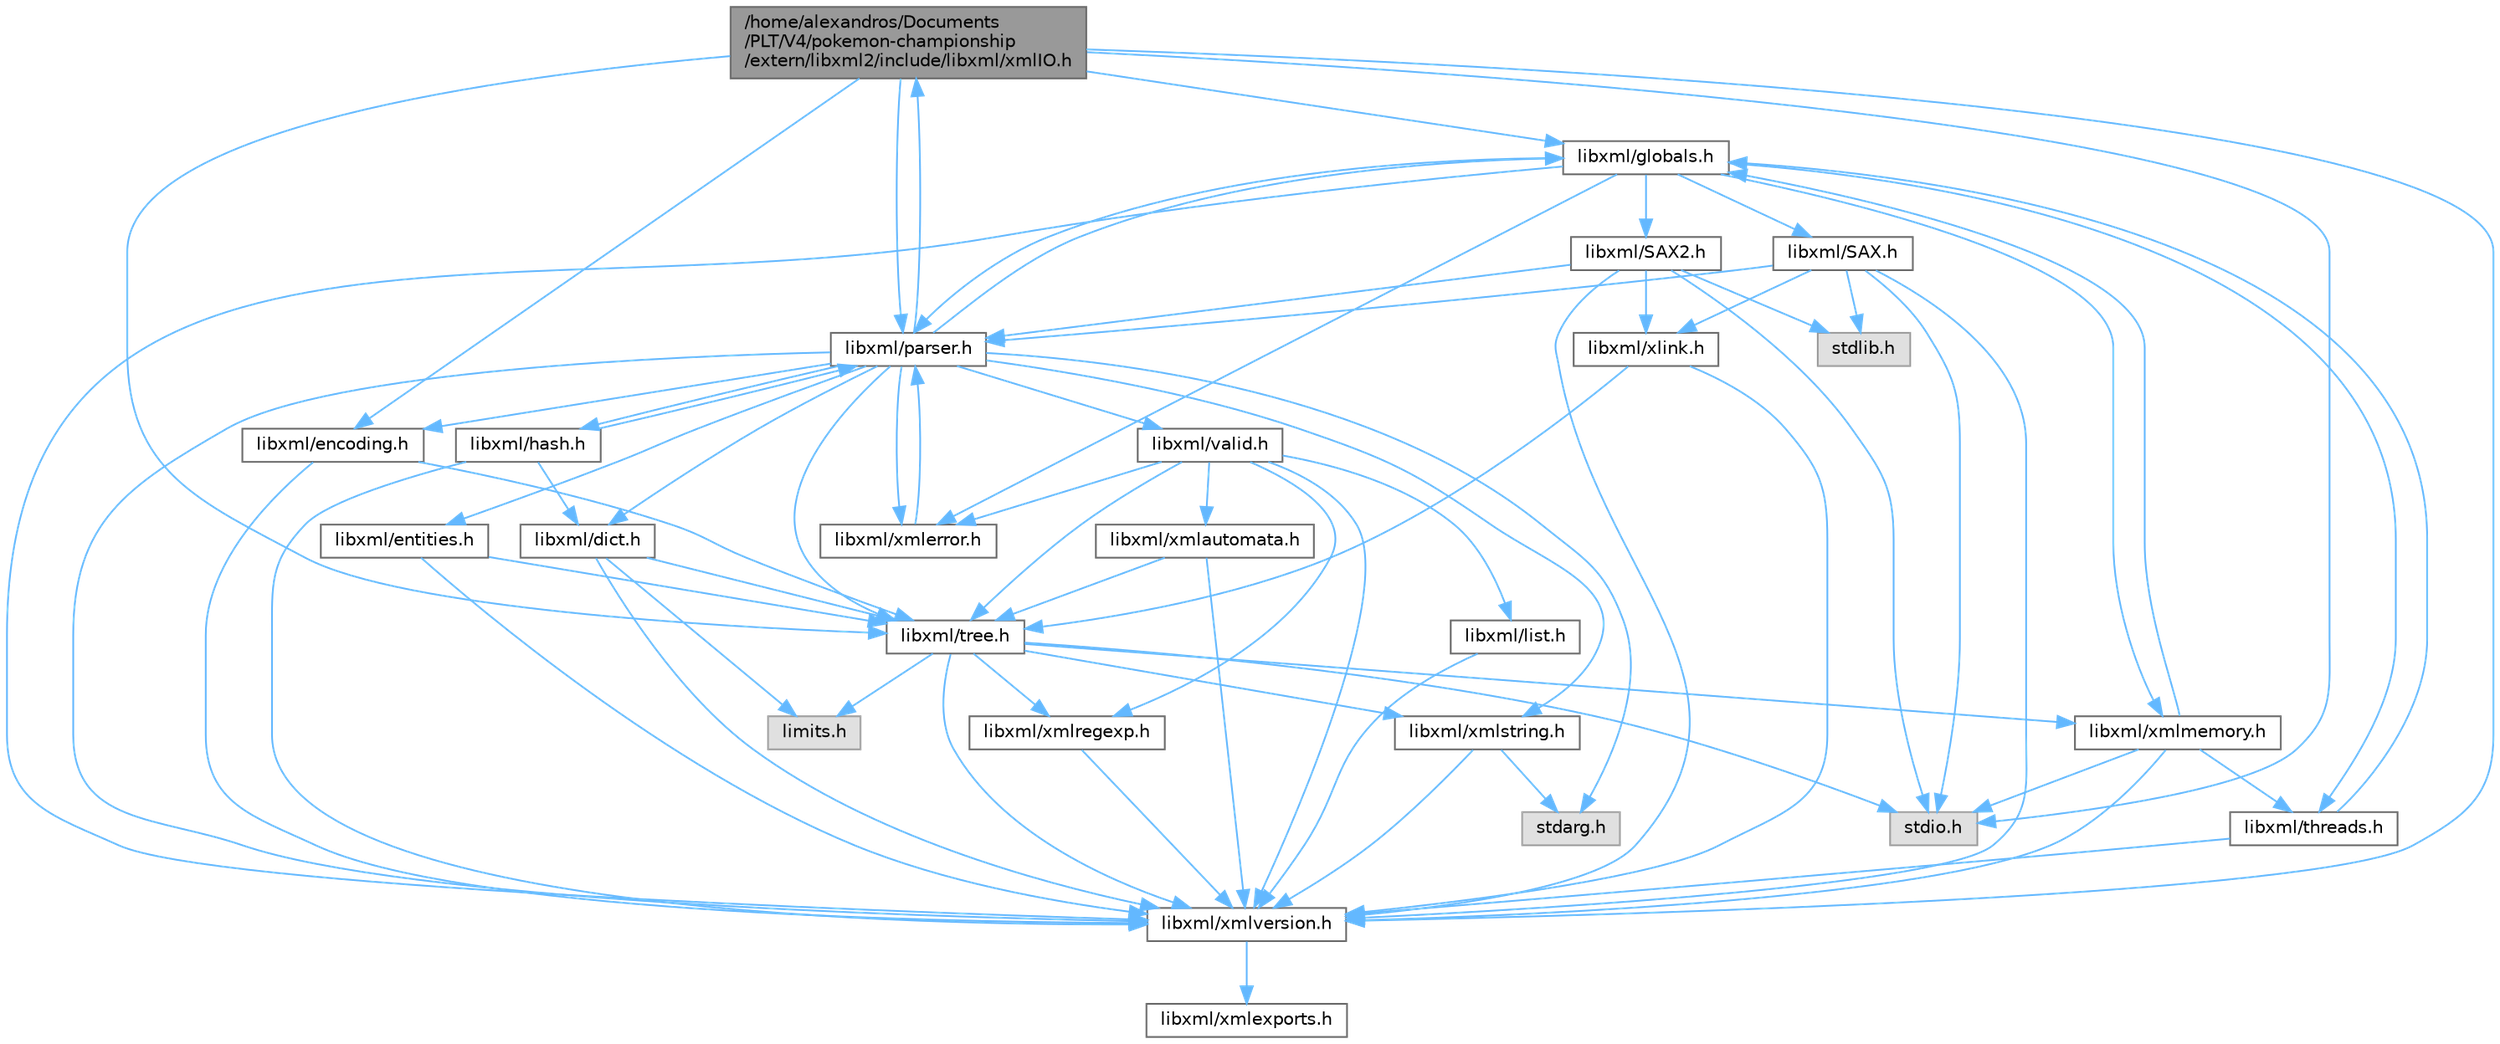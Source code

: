 digraph "/home/alexandros/Documents/PLT/V4/pokemon-championship/extern/libxml2/include/libxml/xmlIO.h"
{
 // LATEX_PDF_SIZE
  bgcolor="transparent";
  edge [fontname=Helvetica,fontsize=10,labelfontname=Helvetica,labelfontsize=10];
  node [fontname=Helvetica,fontsize=10,shape=box,height=0.2,width=0.4];
  Node1 [label="/home/alexandros/Documents\l/PLT/V4/pokemon-championship\l/extern/libxml2/include/libxml/xmlIO.h",height=0.2,width=0.4,color="gray40", fillcolor="grey60", style="filled", fontcolor="black",tooltip=" "];
  Node1 -> Node2 [color="steelblue1",style="solid"];
  Node2 [label="stdio.h",height=0.2,width=0.4,color="grey60", fillcolor="#E0E0E0", style="filled",tooltip=" "];
  Node1 -> Node3 [color="steelblue1",style="solid"];
  Node3 [label="libxml/xmlversion.h",height=0.2,width=0.4,color="grey40", fillcolor="white", style="filled",URL="$xmlversion_8h.html",tooltip=" "];
  Node3 -> Node4 [color="steelblue1",style="solid"];
  Node4 [label="libxml/xmlexports.h",height=0.2,width=0.4,color="grey40", fillcolor="white", style="filled",URL="$xmlexports_8h.html",tooltip=" "];
  Node1 -> Node5 [color="steelblue1",style="solid"];
  Node5 [label="libxml/globals.h",height=0.2,width=0.4,color="grey40", fillcolor="white", style="filled",URL="$globals_8h.html",tooltip=" "];
  Node5 -> Node3 [color="steelblue1",style="solid"];
  Node5 -> Node6 [color="steelblue1",style="solid"];
  Node6 [label="libxml/parser.h",height=0.2,width=0.4,color="grey40", fillcolor="white", style="filled",URL="$parser_8h.html",tooltip=" "];
  Node6 -> Node7 [color="steelblue1",style="solid"];
  Node7 [label="stdarg.h",height=0.2,width=0.4,color="grey60", fillcolor="#E0E0E0", style="filled",tooltip=" "];
  Node6 -> Node3 [color="steelblue1",style="solid"];
  Node6 -> Node8 [color="steelblue1",style="solid"];
  Node8 [label="libxml/tree.h",height=0.2,width=0.4,color="grey40", fillcolor="white", style="filled",URL="$tree_8h.html",tooltip=" "];
  Node8 -> Node2 [color="steelblue1",style="solid"];
  Node8 -> Node9 [color="steelblue1",style="solid"];
  Node9 [label="limits.h",height=0.2,width=0.4,color="grey60", fillcolor="#E0E0E0", style="filled",tooltip=" "];
  Node8 -> Node3 [color="steelblue1",style="solid"];
  Node8 -> Node10 [color="steelblue1",style="solid"];
  Node10 [label="libxml/xmlstring.h",height=0.2,width=0.4,color="grey40", fillcolor="white", style="filled",URL="$xmlstring_8h.html",tooltip=" "];
  Node10 -> Node7 [color="steelblue1",style="solid"];
  Node10 -> Node3 [color="steelblue1",style="solid"];
  Node8 -> Node11 [color="steelblue1",style="solid"];
  Node11 [label="libxml/xmlregexp.h",height=0.2,width=0.4,color="grey40", fillcolor="white", style="filled",URL="$xmlregexp_8h.html",tooltip=" "];
  Node11 -> Node3 [color="steelblue1",style="solid"];
  Node8 -> Node12 [color="steelblue1",style="solid"];
  Node12 [label="libxml/xmlmemory.h",height=0.2,width=0.4,color="grey40", fillcolor="white", style="filled",URL="$xmlmemory_8h.html",tooltip=" "];
  Node12 -> Node2 [color="steelblue1",style="solid"];
  Node12 -> Node3 [color="steelblue1",style="solid"];
  Node12 -> Node13 [color="steelblue1",style="solid"];
  Node13 [label="libxml/threads.h",height=0.2,width=0.4,color="grey40", fillcolor="white", style="filled",URL="$threads_8h.html",tooltip=" "];
  Node13 -> Node3 [color="steelblue1",style="solid"];
  Node13 -> Node5 [color="steelblue1",style="solid"];
  Node12 -> Node5 [color="steelblue1",style="solid"];
  Node6 -> Node14 [color="steelblue1",style="solid"];
  Node14 [label="libxml/dict.h",height=0.2,width=0.4,color="grey40", fillcolor="white", style="filled",URL="$dict_8h.html",tooltip=" "];
  Node14 -> Node9 [color="steelblue1",style="solid"];
  Node14 -> Node3 [color="steelblue1",style="solid"];
  Node14 -> Node8 [color="steelblue1",style="solid"];
  Node6 -> Node15 [color="steelblue1",style="solid"];
  Node15 [label="libxml/hash.h",height=0.2,width=0.4,color="grey40", fillcolor="white", style="filled",URL="$hash_8h.html",tooltip=" "];
  Node15 -> Node3 [color="steelblue1",style="solid"];
  Node15 -> Node6 [color="steelblue1",style="solid"];
  Node15 -> Node14 [color="steelblue1",style="solid"];
  Node6 -> Node16 [color="steelblue1",style="solid"];
  Node16 [label="libxml/valid.h",height=0.2,width=0.4,color="grey40", fillcolor="white", style="filled",URL="$valid_8h.html",tooltip=" "];
  Node16 -> Node3 [color="steelblue1",style="solid"];
  Node16 -> Node17 [color="steelblue1",style="solid"];
  Node17 [label="libxml/xmlerror.h",height=0.2,width=0.4,color="grey40", fillcolor="white", style="filled",URL="$xmlerror_8h.html",tooltip=" "];
  Node17 -> Node6 [color="steelblue1",style="solid"];
  Node16 -> Node8 [color="steelblue1",style="solid"];
  Node16 -> Node18 [color="steelblue1",style="solid"];
  Node18 [label="libxml/list.h",height=0.2,width=0.4,color="grey40", fillcolor="white", style="filled",URL="$list_8h.html",tooltip=" "];
  Node18 -> Node3 [color="steelblue1",style="solid"];
  Node16 -> Node19 [color="steelblue1",style="solid"];
  Node19 [label="libxml/xmlautomata.h",height=0.2,width=0.4,color="grey40", fillcolor="white", style="filled",URL="$xmlautomata_8h.html",tooltip=" "];
  Node19 -> Node3 [color="steelblue1",style="solid"];
  Node19 -> Node8 [color="steelblue1",style="solid"];
  Node16 -> Node11 [color="steelblue1",style="solid"];
  Node6 -> Node20 [color="steelblue1",style="solid"];
  Node20 [label="libxml/entities.h",height=0.2,width=0.4,color="grey40", fillcolor="white", style="filled",URL="$entities_8h.html",tooltip=" "];
  Node20 -> Node3 [color="steelblue1",style="solid"];
  Node20 -> Node8 [color="steelblue1",style="solid"];
  Node6 -> Node17 [color="steelblue1",style="solid"];
  Node6 -> Node10 [color="steelblue1",style="solid"];
  Node6 -> Node21 [color="steelblue1",style="solid"];
  Node21 [label="libxml/encoding.h",height=0.2,width=0.4,color="grey40", fillcolor="white", style="filled",URL="$encoding_8h.html",tooltip=" "];
  Node21 -> Node3 [color="steelblue1",style="solid"];
  Node21 -> Node8 [color="steelblue1",style="solid"];
  Node6 -> Node1 [color="steelblue1",style="solid"];
  Node6 -> Node5 [color="steelblue1",style="solid"];
  Node5 -> Node17 [color="steelblue1",style="solid"];
  Node5 -> Node22 [color="steelblue1",style="solid"];
  Node22 [label="libxml/SAX.h",height=0.2,width=0.4,color="grey40", fillcolor="white", style="filled",URL="$_s_a_x_8h.html",tooltip=" "];
  Node22 -> Node2 [color="steelblue1",style="solid"];
  Node22 -> Node23 [color="steelblue1",style="solid"];
  Node23 [label="stdlib.h",height=0.2,width=0.4,color="grey60", fillcolor="#E0E0E0", style="filled",tooltip=" "];
  Node22 -> Node3 [color="steelblue1",style="solid"];
  Node22 -> Node6 [color="steelblue1",style="solid"];
  Node22 -> Node24 [color="steelblue1",style="solid"];
  Node24 [label="libxml/xlink.h",height=0.2,width=0.4,color="grey40", fillcolor="white", style="filled",URL="$xlink_8h.html",tooltip=" "];
  Node24 -> Node3 [color="steelblue1",style="solid"];
  Node24 -> Node8 [color="steelblue1",style="solid"];
  Node5 -> Node25 [color="steelblue1",style="solid"];
  Node25 [label="libxml/SAX2.h",height=0.2,width=0.4,color="grey40", fillcolor="white", style="filled",URL="$_s_a_x2_8h.html",tooltip=" "];
  Node25 -> Node2 [color="steelblue1",style="solid"];
  Node25 -> Node23 [color="steelblue1",style="solid"];
  Node25 -> Node3 [color="steelblue1",style="solid"];
  Node25 -> Node6 [color="steelblue1",style="solid"];
  Node25 -> Node24 [color="steelblue1",style="solid"];
  Node5 -> Node12 [color="steelblue1",style="solid"];
  Node5 -> Node13 [color="steelblue1",style="solid"];
  Node1 -> Node8 [color="steelblue1",style="solid"];
  Node1 -> Node6 [color="steelblue1",style="solid"];
  Node1 -> Node21 [color="steelblue1",style="solid"];
}
